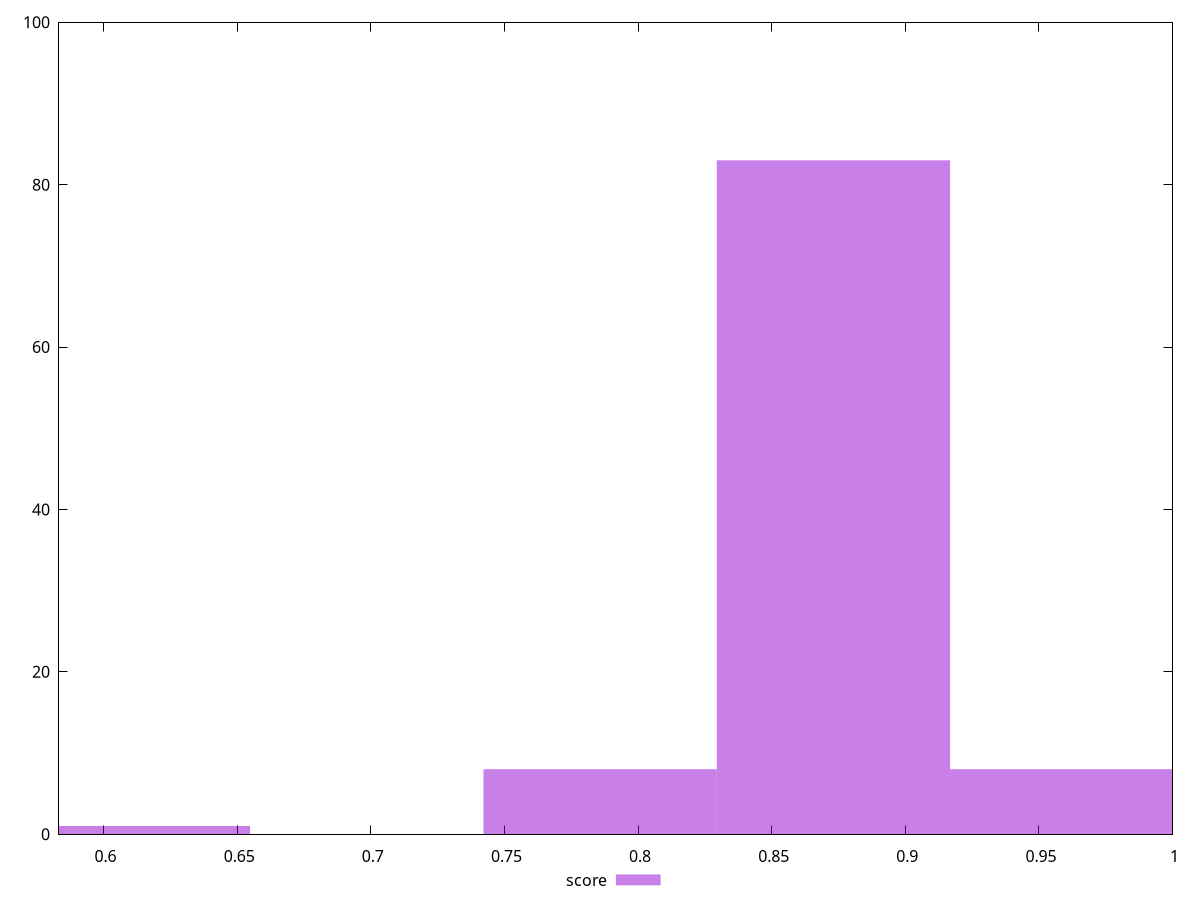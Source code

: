reset

$score <<EOF
0.7858236679773273 8
0.873137408863697 83
0.9604511497500667 8
0.6111961862045879 1
EOF

set key outside below
set boxwidth 0.0873137408863697
set xrange [0.5833333333333334:1]
set yrange [0:100]
set style fill transparent solid 0.5 noborder
set terminal svg size 640, 490 enhanced background rgb 'white'
set output "report_00007_2020-12-11T15:55:29.892Z/unused-css-rules/samples/pages/score/histogram.svg"

plot $score title "score" with boxes

reset
